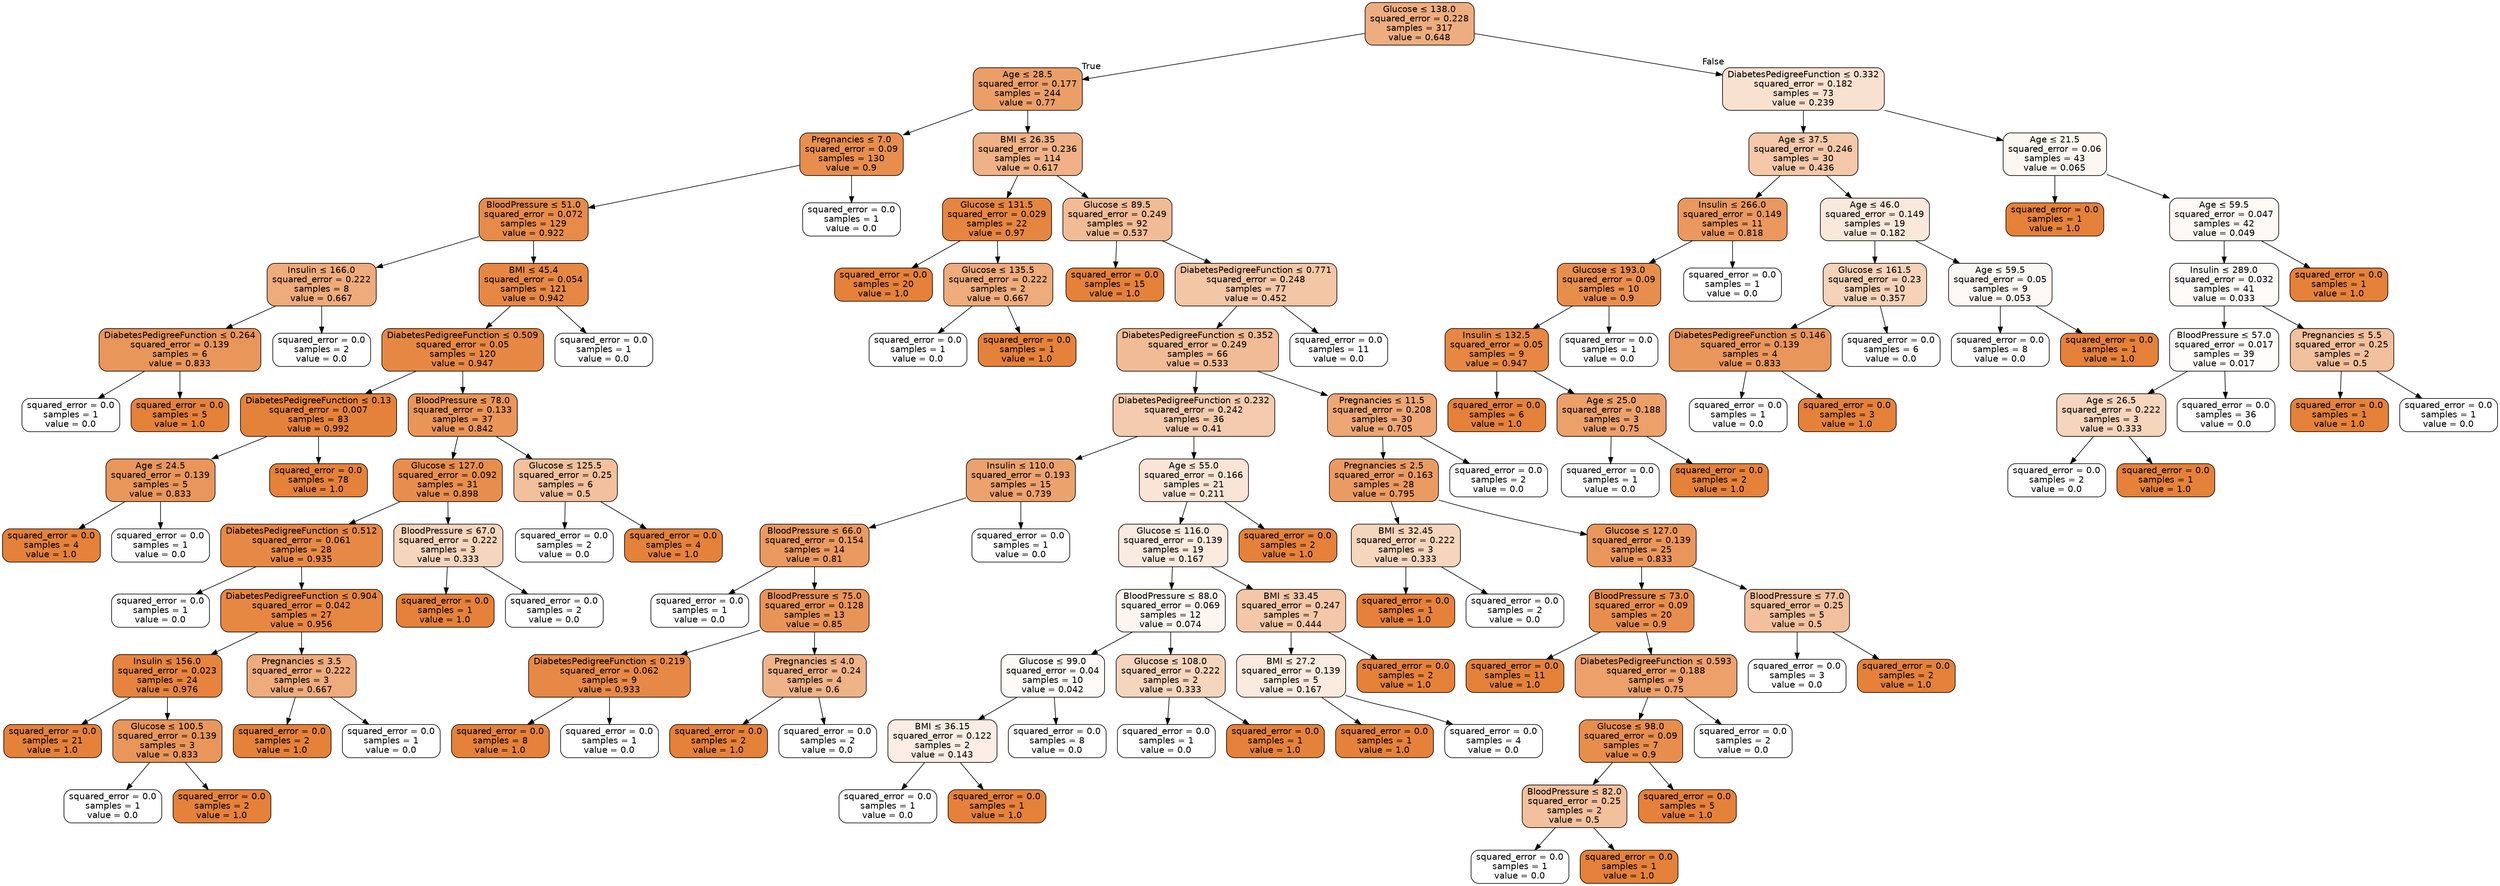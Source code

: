 digraph Tree {
node [shape=box, style="filled, rounded", color="black", fontname="helvetica"] ;
edge [fontname="helvetica"] ;
0 [label=<Glucose &le; 138.0<br/>squared_error = 0.228<br/>samples = 317<br/>value = 0.648>, fillcolor="#eead7f"] ;
1 [label=<Age &le; 28.5<br/>squared_error = 0.177<br/>samples = 244<br/>value = 0.77>, fillcolor="#eb9e67"] ;
0 -> 1 [labeldistance=2.5, labelangle=45, headlabel="True"] ;
2 [label=<Pregnancies &le; 7.0<br/>squared_error = 0.09<br/>samples = 130<br/>value = 0.9>, fillcolor="#e88e4d"] ;
1 -> 2 ;
3 [label=<BloodPressure &le; 51.0<br/>squared_error = 0.072<br/>samples = 129<br/>value = 0.922>, fillcolor="#e78b48"] ;
2 -> 3 ;
4 [label=<Insulin &le; 166.0<br/>squared_error = 0.222<br/>samples = 8<br/>value = 0.667>, fillcolor="#eeab7b"] ;
3 -> 4 ;
5 [label=<DiabetesPedigreeFunction &le; 0.264<br/>squared_error = 0.139<br/>samples = 6<br/>value = 0.833>, fillcolor="#e9965a"] ;
4 -> 5 ;
6 [label=<squared_error = 0.0<br/>samples = 1<br/>value = 0.0>, fillcolor="#ffffff"] ;
5 -> 6 ;
7 [label=<squared_error = 0.0<br/>samples = 5<br/>value = 1.0>, fillcolor="#e58139"] ;
5 -> 7 ;
8 [label=<squared_error = 0.0<br/>samples = 2<br/>value = 0.0>, fillcolor="#ffffff"] ;
4 -> 8 ;
9 [label=<BMI &le; 45.4<br/>squared_error = 0.054<br/>samples = 121<br/>value = 0.942>, fillcolor="#e68844"] ;
3 -> 9 ;
10 [label=<DiabetesPedigreeFunction &le; 0.509<br/>squared_error = 0.05<br/>samples = 120<br/>value = 0.947>, fillcolor="#e68843"] ;
9 -> 10 ;
11 [label=<DiabetesPedigreeFunction &le; 0.13<br/>squared_error = 0.007<br/>samples = 83<br/>value = 0.992>, fillcolor="#e5823a"] ;
10 -> 11 ;
12 [label=<Age &le; 24.5<br/>squared_error = 0.139<br/>samples = 5<br/>value = 0.833>, fillcolor="#e9965a"] ;
11 -> 12 ;
13 [label=<squared_error = 0.0<br/>samples = 4<br/>value = 1.0>, fillcolor="#e58139"] ;
12 -> 13 ;
14 [label=<squared_error = 0.0<br/>samples = 1<br/>value = 0.0>, fillcolor="#ffffff"] ;
12 -> 14 ;
15 [label=<squared_error = 0.0<br/>samples = 78<br/>value = 1.0>, fillcolor="#e58139"] ;
11 -> 15 ;
16 [label=<BloodPressure &le; 78.0<br/>squared_error = 0.133<br/>samples = 37<br/>value = 0.842>, fillcolor="#e99558"] ;
10 -> 16 ;
17 [label=<Glucose &le; 127.0<br/>squared_error = 0.092<br/>samples = 31<br/>value = 0.898>, fillcolor="#e88e4d"] ;
16 -> 17 ;
18 [label=<DiabetesPedigreeFunction &le; 0.512<br/>squared_error = 0.061<br/>samples = 28<br/>value = 0.935>, fillcolor="#e78946"] ;
17 -> 18 ;
19 [label=<squared_error = 0.0<br/>samples = 1<br/>value = 0.0>, fillcolor="#ffffff"] ;
18 -> 19 ;
20 [label=<DiabetesPedigreeFunction &le; 0.904<br/>squared_error = 0.042<br/>samples = 27<br/>value = 0.956>, fillcolor="#e68742"] ;
18 -> 20 ;
21 [label=<Insulin &le; 156.0<br/>squared_error = 0.023<br/>samples = 24<br/>value = 0.976>, fillcolor="#e6843e"] ;
20 -> 21 ;
22 [label=<squared_error = 0.0<br/>samples = 21<br/>value = 1.0>, fillcolor="#e58139"] ;
21 -> 22 ;
23 [label=<Glucose &le; 100.5<br/>squared_error = 0.139<br/>samples = 3<br/>value = 0.833>, fillcolor="#e9965a"] ;
21 -> 23 ;
24 [label=<squared_error = 0.0<br/>samples = 1<br/>value = 0.0>, fillcolor="#ffffff"] ;
23 -> 24 ;
25 [label=<squared_error = 0.0<br/>samples = 2<br/>value = 1.0>, fillcolor="#e58139"] ;
23 -> 25 ;
26 [label=<Pregnancies &le; 3.5<br/>squared_error = 0.222<br/>samples = 3<br/>value = 0.667>, fillcolor="#eeab7b"] ;
20 -> 26 ;
27 [label=<squared_error = 0.0<br/>samples = 2<br/>value = 1.0>, fillcolor="#e58139"] ;
26 -> 27 ;
28 [label=<squared_error = 0.0<br/>samples = 1<br/>value = 0.0>, fillcolor="#ffffff"] ;
26 -> 28 ;
29 [label=<BloodPressure &le; 67.0<br/>squared_error = 0.222<br/>samples = 3<br/>value = 0.333>, fillcolor="#f6d5bd"] ;
17 -> 29 ;
30 [label=<squared_error = 0.0<br/>samples = 1<br/>value = 1.0>, fillcolor="#e58139"] ;
29 -> 30 ;
31 [label=<squared_error = 0.0<br/>samples = 2<br/>value = 0.0>, fillcolor="#ffffff"] ;
29 -> 31 ;
32 [label=<Glucose &le; 125.5<br/>squared_error = 0.25<br/>samples = 6<br/>value = 0.5>, fillcolor="#f2c09c"] ;
16 -> 32 ;
33 [label=<squared_error = 0.0<br/>samples = 2<br/>value = 0.0>, fillcolor="#ffffff"] ;
32 -> 33 ;
34 [label=<squared_error = 0.0<br/>samples = 4<br/>value = 1.0>, fillcolor="#e58139"] ;
32 -> 34 ;
35 [label=<squared_error = 0.0<br/>samples = 1<br/>value = 0.0>, fillcolor="#ffffff"] ;
9 -> 35 ;
36 [label=<squared_error = 0.0<br/>samples = 1<br/>value = 0.0>, fillcolor="#ffffff"] ;
2 -> 36 ;
37 [label=<BMI &le; 26.35<br/>squared_error = 0.236<br/>samples = 114<br/>value = 0.617>, fillcolor="#efb185"] ;
1 -> 37 ;
38 [label=<Glucose &le; 131.5<br/>squared_error = 0.029<br/>samples = 22<br/>value = 0.97>, fillcolor="#e6853f"] ;
37 -> 38 ;
39 [label=<squared_error = 0.0<br/>samples = 20<br/>value = 1.0>, fillcolor="#e58139"] ;
38 -> 39 ;
40 [label=<Glucose &le; 135.5<br/>squared_error = 0.222<br/>samples = 2<br/>value = 0.667>, fillcolor="#eeab7b"] ;
38 -> 40 ;
41 [label=<squared_error = 0.0<br/>samples = 1<br/>value = 0.0>, fillcolor="#ffffff"] ;
40 -> 41 ;
42 [label=<squared_error = 0.0<br/>samples = 1<br/>value = 1.0>, fillcolor="#e58139"] ;
40 -> 42 ;
43 [label=<Glucose &le; 89.5<br/>squared_error = 0.249<br/>samples = 92<br/>value = 0.537>, fillcolor="#f1bb95"] ;
37 -> 43 ;
44 [label=<squared_error = 0.0<br/>samples = 15<br/>value = 1.0>, fillcolor="#e58139"] ;
43 -> 44 ;
45 [label=<DiabetesPedigreeFunction &le; 0.771<br/>squared_error = 0.248<br/>samples = 77<br/>value = 0.452>, fillcolor="#f3c6a6"] ;
43 -> 45 ;
46 [label=<DiabetesPedigreeFunction &le; 0.352<br/>squared_error = 0.249<br/>samples = 66<br/>value = 0.533>, fillcolor="#f1bc95"] ;
45 -> 46 ;
47 [label=<DiabetesPedigreeFunction &le; 0.232<br/>squared_error = 0.242<br/>samples = 36<br/>value = 0.41>, fillcolor="#f4cbae"] ;
46 -> 47 ;
48 [label=<Insulin &le; 110.0<br/>squared_error = 0.193<br/>samples = 15<br/>value = 0.739>, fillcolor="#eca26d"] ;
47 -> 48 ;
49 [label=<BloodPressure &le; 66.0<br/>squared_error = 0.154<br/>samples = 14<br/>value = 0.81>, fillcolor="#ea995f"] ;
48 -> 49 ;
50 [label=<squared_error = 0.0<br/>samples = 1<br/>value = 0.0>, fillcolor="#ffffff"] ;
49 -> 50 ;
51 [label=<BloodPressure &le; 75.0<br/>squared_error = 0.128<br/>samples = 13<br/>value = 0.85>, fillcolor="#e99457"] ;
49 -> 51 ;
52 [label=<DiabetesPedigreeFunction &le; 0.219<br/>squared_error = 0.062<br/>samples = 9<br/>value = 0.933>, fillcolor="#e78946"] ;
51 -> 52 ;
53 [label=<squared_error = 0.0<br/>samples = 8<br/>value = 1.0>, fillcolor="#e58139"] ;
52 -> 53 ;
54 [label=<squared_error = 0.0<br/>samples = 1<br/>value = 0.0>, fillcolor="#ffffff"] ;
52 -> 54 ;
55 [label=<Pregnancies &le; 4.0<br/>squared_error = 0.24<br/>samples = 4<br/>value = 0.6>, fillcolor="#efb388"] ;
51 -> 55 ;
56 [label=<squared_error = 0.0<br/>samples = 2<br/>value = 1.0>, fillcolor="#e58139"] ;
55 -> 56 ;
57 [label=<squared_error = 0.0<br/>samples = 2<br/>value = 0.0>, fillcolor="#ffffff"] ;
55 -> 57 ;
58 [label=<squared_error = 0.0<br/>samples = 1<br/>value = 0.0>, fillcolor="#ffffff"] ;
48 -> 58 ;
59 [label=<Age &le; 55.0<br/>squared_error = 0.166<br/>samples = 21<br/>value = 0.211>, fillcolor="#fae4d5"] ;
47 -> 59 ;
60 [label=<Glucose &le; 116.0<br/>squared_error = 0.139<br/>samples = 19<br/>value = 0.167>, fillcolor="#fbeade"] ;
59 -> 60 ;
61 [label=<BloodPressure &le; 88.0<br/>squared_error = 0.069<br/>samples = 12<br/>value = 0.074>, fillcolor="#fdf6f0"] ;
60 -> 61 ;
62 [label=<Glucose &le; 99.0<br/>squared_error = 0.04<br/>samples = 10<br/>value = 0.042>, fillcolor="#fefaf7"] ;
61 -> 62 ;
63 [label=<BMI &le; 36.15<br/>squared_error = 0.122<br/>samples = 2<br/>value = 0.143>, fillcolor="#fbede3"] ;
62 -> 63 ;
64 [label=<squared_error = 0.0<br/>samples = 1<br/>value = 0.0>, fillcolor="#ffffff"] ;
63 -> 64 ;
65 [label=<squared_error = 0.0<br/>samples = 1<br/>value = 1.0>, fillcolor="#e58139"] ;
63 -> 65 ;
66 [label=<squared_error = 0.0<br/>samples = 8<br/>value = 0.0>, fillcolor="#ffffff"] ;
62 -> 66 ;
67 [label=<Glucose &le; 108.0<br/>squared_error = 0.222<br/>samples = 2<br/>value = 0.333>, fillcolor="#f6d5bd"] ;
61 -> 67 ;
68 [label=<squared_error = 0.0<br/>samples = 1<br/>value = 0.0>, fillcolor="#ffffff"] ;
67 -> 68 ;
69 [label=<squared_error = 0.0<br/>samples = 1<br/>value = 1.0>, fillcolor="#e58139"] ;
67 -> 69 ;
70 [label=<BMI &le; 33.45<br/>squared_error = 0.247<br/>samples = 7<br/>value = 0.444>, fillcolor="#f3c7a7"] ;
60 -> 70 ;
71 [label=<BMI &le; 27.2<br/>squared_error = 0.139<br/>samples = 5<br/>value = 0.167>, fillcolor="#fbeade"] ;
70 -> 71 ;
72 [label=<squared_error = 0.0<br/>samples = 1<br/>value = 1.0>, fillcolor="#e58139"] ;
71 -> 72 ;
73 [label=<squared_error = 0.0<br/>samples = 4<br/>value = 0.0>, fillcolor="#ffffff"] ;
71 -> 73 ;
74 [label=<squared_error = 0.0<br/>samples = 2<br/>value = 1.0>, fillcolor="#e58139"] ;
70 -> 74 ;
75 [label=<squared_error = 0.0<br/>samples = 2<br/>value = 1.0>, fillcolor="#e58139"] ;
59 -> 75 ;
76 [label=<Pregnancies &le; 11.5<br/>squared_error = 0.208<br/>samples = 30<br/>value = 0.705>, fillcolor="#eda674"] ;
46 -> 76 ;
77 [label=<Pregnancies &le; 2.5<br/>squared_error = 0.163<br/>samples = 28<br/>value = 0.795>, fillcolor="#ea9b62"] ;
76 -> 77 ;
78 [label=<BMI &le; 32.45<br/>squared_error = 0.222<br/>samples = 3<br/>value = 0.333>, fillcolor="#f6d5bd"] ;
77 -> 78 ;
79 [label=<squared_error = 0.0<br/>samples = 1<br/>value = 1.0>, fillcolor="#e58139"] ;
78 -> 79 ;
80 [label=<squared_error = 0.0<br/>samples = 2<br/>value = 0.0>, fillcolor="#ffffff"] ;
78 -> 80 ;
81 [label=<Glucose &le; 127.0<br/>squared_error = 0.139<br/>samples = 25<br/>value = 0.833>, fillcolor="#e9965a"] ;
77 -> 81 ;
82 [label=<BloodPressure &le; 73.0<br/>squared_error = 0.09<br/>samples = 20<br/>value = 0.9>, fillcolor="#e88e4d"] ;
81 -> 82 ;
83 [label=<squared_error = 0.0<br/>samples = 11<br/>value = 1.0>, fillcolor="#e58139"] ;
82 -> 83 ;
84 [label=<DiabetesPedigreeFunction &le; 0.593<br/>squared_error = 0.188<br/>samples = 9<br/>value = 0.75>, fillcolor="#eca06a"] ;
82 -> 84 ;
85 [label=<Glucose &le; 98.0<br/>squared_error = 0.09<br/>samples = 7<br/>value = 0.9>, fillcolor="#e88e4d"] ;
84 -> 85 ;
86 [label=<BloodPressure &le; 82.0<br/>squared_error = 0.25<br/>samples = 2<br/>value = 0.5>, fillcolor="#f2c09c"] ;
85 -> 86 ;
87 [label=<squared_error = 0.0<br/>samples = 1<br/>value = 0.0>, fillcolor="#ffffff"] ;
86 -> 87 ;
88 [label=<squared_error = 0.0<br/>samples = 1<br/>value = 1.0>, fillcolor="#e58139"] ;
86 -> 88 ;
89 [label=<squared_error = 0.0<br/>samples = 5<br/>value = 1.0>, fillcolor="#e58139"] ;
85 -> 89 ;
90 [label=<squared_error = 0.0<br/>samples = 2<br/>value = 0.0>, fillcolor="#ffffff"] ;
84 -> 90 ;
91 [label=<BloodPressure &le; 77.0<br/>squared_error = 0.25<br/>samples = 5<br/>value = 0.5>, fillcolor="#f2c09c"] ;
81 -> 91 ;
92 [label=<squared_error = 0.0<br/>samples = 3<br/>value = 0.0>, fillcolor="#ffffff"] ;
91 -> 92 ;
93 [label=<squared_error = 0.0<br/>samples = 2<br/>value = 1.0>, fillcolor="#e58139"] ;
91 -> 93 ;
94 [label=<squared_error = 0.0<br/>samples = 2<br/>value = 0.0>, fillcolor="#ffffff"] ;
76 -> 94 ;
95 [label=<squared_error = 0.0<br/>samples = 11<br/>value = 0.0>, fillcolor="#ffffff"] ;
45 -> 95 ;
96 [label=<DiabetesPedigreeFunction &le; 0.332<br/>squared_error = 0.182<br/>samples = 73<br/>value = 0.239>, fillcolor="#f9e1d0"] ;
0 -> 96 [labeldistance=2.5, labelangle=-45, headlabel="False"] ;
97 [label=<Age &le; 37.5<br/>squared_error = 0.246<br/>samples = 30<br/>value = 0.436>, fillcolor="#f4c8a9"] ;
96 -> 97 ;
98 [label=<Insulin &le; 266.0<br/>squared_error = 0.149<br/>samples = 11<br/>value = 0.818>, fillcolor="#ea985d"] ;
97 -> 98 ;
99 [label=<Glucose &le; 193.0<br/>squared_error = 0.09<br/>samples = 10<br/>value = 0.9>, fillcolor="#e88e4d"] ;
98 -> 99 ;
100 [label=<Insulin &le; 132.5<br/>squared_error = 0.05<br/>samples = 9<br/>value = 0.947>, fillcolor="#e68843"] ;
99 -> 100 ;
101 [label=<squared_error = 0.0<br/>samples = 6<br/>value = 1.0>, fillcolor="#e58139"] ;
100 -> 101 ;
102 [label=<Age &le; 25.0<br/>squared_error = 0.188<br/>samples = 3<br/>value = 0.75>, fillcolor="#eca06a"] ;
100 -> 102 ;
103 [label=<squared_error = 0.0<br/>samples = 1<br/>value = 0.0>, fillcolor="#ffffff"] ;
102 -> 103 ;
104 [label=<squared_error = 0.0<br/>samples = 2<br/>value = 1.0>, fillcolor="#e58139"] ;
102 -> 104 ;
105 [label=<squared_error = 0.0<br/>samples = 1<br/>value = 0.0>, fillcolor="#ffffff"] ;
99 -> 105 ;
106 [label=<squared_error = 0.0<br/>samples = 1<br/>value = 0.0>, fillcolor="#ffffff"] ;
98 -> 106 ;
107 [label=<Age &le; 46.0<br/>squared_error = 0.149<br/>samples = 19<br/>value = 0.182>, fillcolor="#fae8db"] ;
97 -> 107 ;
108 [label=<Glucose &le; 161.5<br/>squared_error = 0.23<br/>samples = 10<br/>value = 0.357>, fillcolor="#f6d2b8"] ;
107 -> 108 ;
109 [label=<DiabetesPedigreeFunction &le; 0.146<br/>squared_error = 0.139<br/>samples = 4<br/>value = 0.833>, fillcolor="#e9965a"] ;
108 -> 109 ;
110 [label=<squared_error = 0.0<br/>samples = 1<br/>value = 0.0>, fillcolor="#ffffff"] ;
109 -> 110 ;
111 [label=<squared_error = 0.0<br/>samples = 3<br/>value = 1.0>, fillcolor="#e58139"] ;
109 -> 111 ;
112 [label=<squared_error = 0.0<br/>samples = 6<br/>value = 0.0>, fillcolor="#ffffff"] ;
108 -> 112 ;
113 [label=<Age &le; 59.5<br/>squared_error = 0.05<br/>samples = 9<br/>value = 0.053>, fillcolor="#fef8f5"] ;
107 -> 113 ;
114 [label=<squared_error = 0.0<br/>samples = 8<br/>value = 0.0>, fillcolor="#ffffff"] ;
113 -> 114 ;
115 [label=<squared_error = 0.0<br/>samples = 1<br/>value = 1.0>, fillcolor="#e58139"] ;
113 -> 115 ;
116 [label=<Age &le; 21.5<br/>squared_error = 0.06<br/>samples = 43<br/>value = 0.065>, fillcolor="#fdf7f2"] ;
96 -> 116 ;
117 [label=<squared_error = 0.0<br/>samples = 1<br/>value = 1.0>, fillcolor="#e58139"] ;
116 -> 117 ;
118 [label=<Age &le; 59.5<br/>squared_error = 0.047<br/>samples = 42<br/>value = 0.049>, fillcolor="#fef9f5"] ;
116 -> 118 ;
119 [label=<Insulin &le; 289.0<br/>squared_error = 0.032<br/>samples = 41<br/>value = 0.033>, fillcolor="#fefbf8"] ;
118 -> 119 ;
120 [label=<BloodPressure &le; 57.0<br/>squared_error = 0.017<br/>samples = 39<br/>value = 0.017>, fillcolor="#fffdfc"] ;
119 -> 120 ;
121 [label=<Age &le; 26.5<br/>squared_error = 0.222<br/>samples = 3<br/>value = 0.333>, fillcolor="#f6d5bd"] ;
120 -> 121 ;
122 [label=<squared_error = 0.0<br/>samples = 2<br/>value = 0.0>, fillcolor="#ffffff"] ;
121 -> 122 ;
123 [label=<squared_error = 0.0<br/>samples = 1<br/>value = 1.0>, fillcolor="#e58139"] ;
121 -> 123 ;
124 [label=<squared_error = 0.0<br/>samples = 36<br/>value = 0.0>, fillcolor="#ffffff"] ;
120 -> 124 ;
125 [label=<Pregnancies &le; 5.5<br/>squared_error = 0.25<br/>samples = 2<br/>value = 0.5>, fillcolor="#f2c09c"] ;
119 -> 125 ;
126 [label=<squared_error = 0.0<br/>samples = 1<br/>value = 1.0>, fillcolor="#e58139"] ;
125 -> 126 ;
127 [label=<squared_error = 0.0<br/>samples = 1<br/>value = 0.0>, fillcolor="#ffffff"] ;
125 -> 127 ;
128 [label=<squared_error = 0.0<br/>samples = 1<br/>value = 1.0>, fillcolor="#e58139"] ;
118 -> 128 ;
}